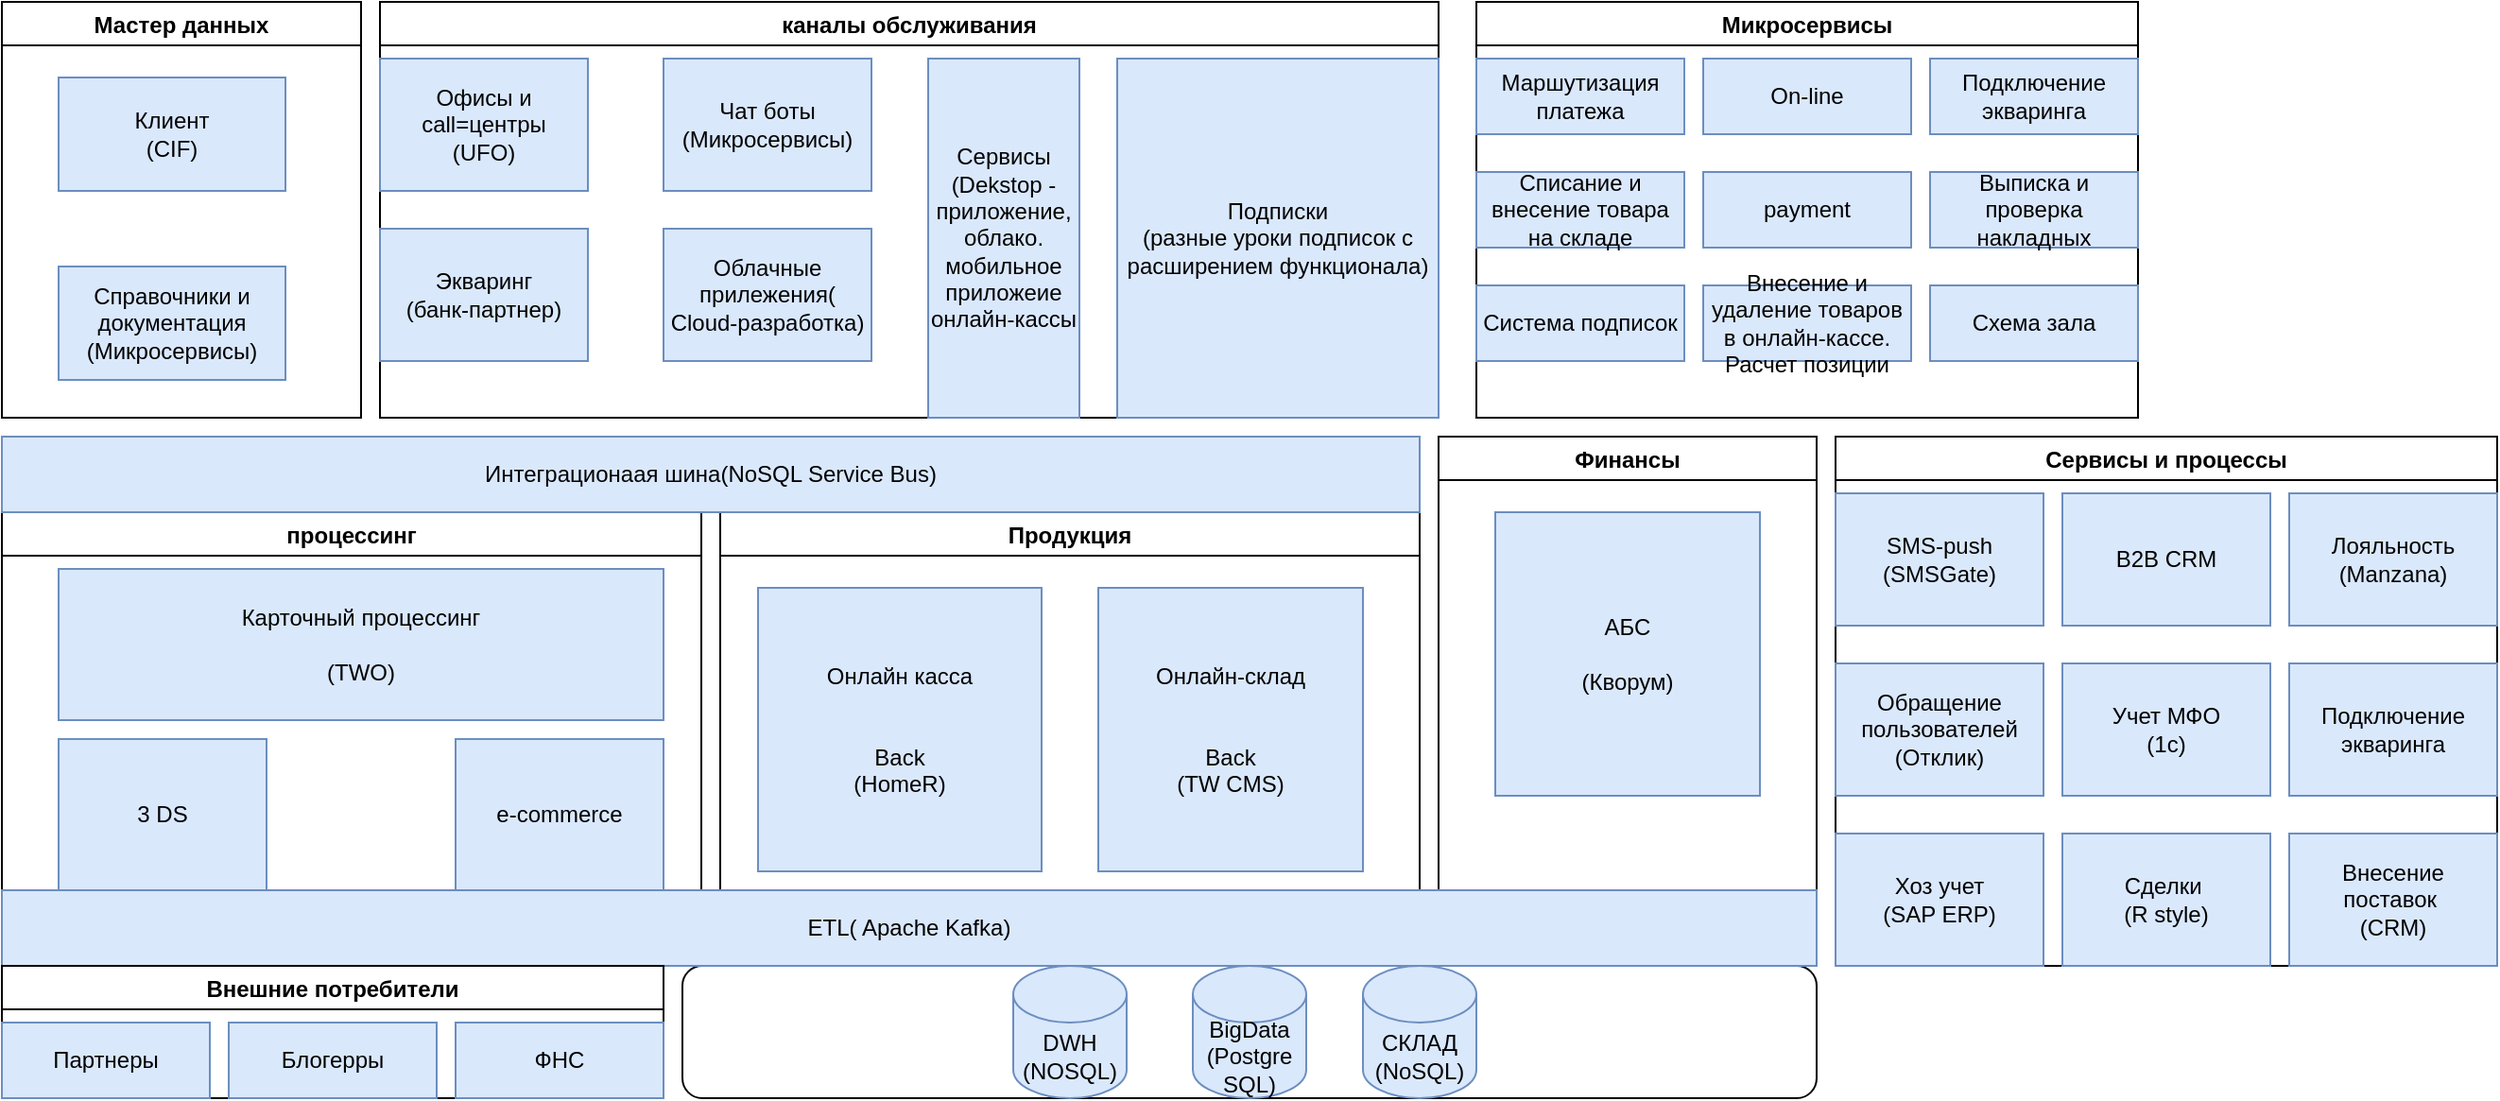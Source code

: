 <mxfile version="24.0.4" type="device">
  <diagram id="wFE0QG_FPsp0jaGvCLVb" name="Page-1">
    <mxGraphModel dx="2330" dy="893" grid="1" gridSize="10" guides="1" tooltips="1" connect="1" arrows="1" fold="1" page="1" pageScale="1" pageWidth="850" pageHeight="1100" math="0" shadow="0">
      <root>
        <mxCell id="0" />
        <mxCell id="1" parent="0" />
        <mxCell id="zBPbo1Esfqf1nifulLld-1" value="Продукция" style="swimlane;" vertex="1" parent="1">
          <mxGeometry x="20" y="570" width="370" height="200" as="geometry" />
        </mxCell>
        <mxCell id="zBPbo1Esfqf1nifulLld-8" value="Онлайн касса&lt;br&gt;&lt;br&gt;&lt;br&gt;Back&lt;br&gt;(HomeR)" style="rounded=0;whiteSpace=wrap;html=1;fillColor=#dae8fc;strokeColor=#6c8ebf;" vertex="1" parent="zBPbo1Esfqf1nifulLld-1">
          <mxGeometry x="20" y="40" width="150" height="150" as="geometry" />
        </mxCell>
        <mxCell id="zBPbo1Esfqf1nifulLld-9" value="Онлайн-склад&lt;br&gt;&lt;br&gt;&lt;br&gt;Back&lt;br&gt;(TW CMS)" style="rounded=0;whiteSpace=wrap;html=1;fillColor=#dae8fc;strokeColor=#6c8ebf;" vertex="1" parent="zBPbo1Esfqf1nifulLld-1">
          <mxGeometry x="200" y="40" width="140" height="150" as="geometry" />
        </mxCell>
        <mxCell id="zBPbo1Esfqf1nifulLld-11" value="Финансы" style="swimlane;" vertex="1" parent="1">
          <mxGeometry x="400" y="530" width="200" height="240" as="geometry" />
        </mxCell>
        <mxCell id="zBPbo1Esfqf1nifulLld-12" value="АБС&lt;br&gt;&lt;br&gt;(Кворум)" style="rounded=0;whiteSpace=wrap;html=1;fillColor=#dae8fc;strokeColor=#6c8ebf;" vertex="1" parent="zBPbo1Esfqf1nifulLld-11">
          <mxGeometry x="30" y="40" width="140" height="150" as="geometry" />
        </mxCell>
        <mxCell id="zBPbo1Esfqf1nifulLld-14" value="процессинг" style="swimlane;" vertex="1" parent="1">
          <mxGeometry x="-360" y="570" width="370" height="200" as="geometry" />
        </mxCell>
        <mxCell id="zBPbo1Esfqf1nifulLld-16" value="3 DS" style="rounded=0;whiteSpace=wrap;html=1;fillColor=#dae8fc;strokeColor=#6c8ebf;" vertex="1" parent="zBPbo1Esfqf1nifulLld-14">
          <mxGeometry x="30" y="120" width="110" height="80" as="geometry" />
        </mxCell>
        <mxCell id="zBPbo1Esfqf1nifulLld-17" value="Карточный процессинг&lt;br&gt;&lt;br&gt;(TWO)" style="rounded=0;whiteSpace=wrap;html=1;fillColor=#dae8fc;strokeColor=#6c8ebf;" vertex="1" parent="zBPbo1Esfqf1nifulLld-14">
          <mxGeometry x="30" y="30" width="320" height="80" as="geometry" />
        </mxCell>
        <mxCell id="zBPbo1Esfqf1nifulLld-18" value="e-commerce" style="rounded=0;whiteSpace=wrap;html=1;fillColor=#dae8fc;strokeColor=#6c8ebf;" vertex="1" parent="zBPbo1Esfqf1nifulLld-14">
          <mxGeometry x="240" y="120" width="110" height="80" as="geometry" />
        </mxCell>
        <mxCell id="zBPbo1Esfqf1nifulLld-20" value="каналы обслуживания" style="swimlane;" vertex="1" parent="1">
          <mxGeometry x="-160" y="300" width="560" height="220" as="geometry" />
        </mxCell>
        <mxCell id="zBPbo1Esfqf1nifulLld-26" value="Сервисы&lt;br&gt;(Dekstop - приложение,&lt;br&gt;облако.&lt;br&gt;мобильное приложеие онлайн-кассы" style="rounded=0;whiteSpace=wrap;html=1;fillColor=#dae8fc;strokeColor=#6c8ebf;direction=south;" vertex="1" parent="zBPbo1Esfqf1nifulLld-20">
          <mxGeometry x="290" y="30" width="80" height="190" as="geometry" />
        </mxCell>
        <mxCell id="zBPbo1Esfqf1nifulLld-27" value="Офисы и call=центры&lt;br&gt;(UFO)" style="rounded=0;whiteSpace=wrap;html=1;fillColor=#dae8fc;strokeColor=#6c8ebf;" vertex="1" parent="zBPbo1Esfqf1nifulLld-20">
          <mxGeometry y="30" width="110" height="70" as="geometry" />
        </mxCell>
        <mxCell id="zBPbo1Esfqf1nifulLld-28" value="Чат боты&lt;br&gt;(Микросервисы)" style="rounded=0;whiteSpace=wrap;html=1;fillColor=#dae8fc;strokeColor=#6c8ebf;" vertex="1" parent="zBPbo1Esfqf1nifulLld-20">
          <mxGeometry x="150" y="30" width="110" height="70" as="geometry" />
        </mxCell>
        <mxCell id="zBPbo1Esfqf1nifulLld-29" value="Экваринг&lt;br&gt;(банк-партнер)" style="rounded=0;whiteSpace=wrap;html=1;fillColor=#dae8fc;strokeColor=#6c8ebf;" vertex="1" parent="zBPbo1Esfqf1nifulLld-20">
          <mxGeometry y="120" width="110" height="70" as="geometry" />
        </mxCell>
        <mxCell id="zBPbo1Esfqf1nifulLld-30" value="Облачные прилежения(&lt;br&gt;Cloud-разработка)" style="rounded=0;whiteSpace=wrap;html=1;fillColor=#dae8fc;strokeColor=#6c8ebf;" vertex="1" parent="zBPbo1Esfqf1nifulLld-20">
          <mxGeometry x="150" y="120" width="110" height="70" as="geometry" />
        </mxCell>
        <mxCell id="zBPbo1Esfqf1nifulLld-31" value="Подписки&lt;br&gt;(разные уроки подписок с расширением функционала)" style="rounded=0;whiteSpace=wrap;html=1;fillColor=#dae8fc;strokeColor=#6c8ebf;direction=west;" vertex="1" parent="zBPbo1Esfqf1nifulLld-20">
          <mxGeometry x="390" y="30" width="170" height="190" as="geometry" />
        </mxCell>
        <mxCell id="zBPbo1Esfqf1nifulLld-32" value="Мастер данных" style="swimlane;" vertex="1" parent="1">
          <mxGeometry x="-360" y="300" width="190" height="220" as="geometry" />
        </mxCell>
        <mxCell id="zBPbo1Esfqf1nifulLld-35" value="Справочники и документация&lt;br&gt;(Микросервисы)" style="whiteSpace=wrap;html=1;fillColor=#dae8fc;strokeColor=#6c8ebf;" vertex="1" parent="zBPbo1Esfqf1nifulLld-32">
          <mxGeometry x="30" y="140" width="120" height="60" as="geometry" />
        </mxCell>
        <mxCell id="zBPbo1Esfqf1nifulLld-34" value="Клиент&lt;br&gt;(CIF)" style="whiteSpace=wrap;html=1;fillColor=#dae8fc;strokeColor=#6c8ebf;" vertex="1" parent="1">
          <mxGeometry x="-330" y="340" width="120" height="60" as="geometry" />
        </mxCell>
        <mxCell id="zBPbo1Esfqf1nifulLld-37" value="Сервисы и процессы" style="swimlane;" vertex="1" parent="1">
          <mxGeometry x="610" y="530" width="350" height="280" as="geometry" />
        </mxCell>
        <mxCell id="zBPbo1Esfqf1nifulLld-39" value="SMS-push&lt;br&gt;(SMSGate)" style="rounded=0;whiteSpace=wrap;html=1;fillColor=#dae8fc;strokeColor=#6c8ebf;" vertex="1" parent="zBPbo1Esfqf1nifulLld-37">
          <mxGeometry y="30" width="110" height="70" as="geometry" />
        </mxCell>
        <mxCell id="zBPbo1Esfqf1nifulLld-40" value="B2B CRM" style="rounded=0;whiteSpace=wrap;html=1;fillColor=#dae8fc;strokeColor=#6c8ebf;" vertex="1" parent="zBPbo1Esfqf1nifulLld-37">
          <mxGeometry x="120" y="30" width="110" height="70" as="geometry" />
        </mxCell>
        <mxCell id="zBPbo1Esfqf1nifulLld-41" value="Обращение пользователей&lt;br&gt;(Отклик)" style="rounded=0;whiteSpace=wrap;html=1;fillColor=#dae8fc;strokeColor=#6c8ebf;" vertex="1" parent="zBPbo1Esfqf1nifulLld-37">
          <mxGeometry y="120" width="110" height="70" as="geometry" />
        </mxCell>
        <mxCell id="zBPbo1Esfqf1nifulLld-42" value="Учет МФО&lt;br&gt;(1с)" style="rounded=0;whiteSpace=wrap;html=1;fillColor=#dae8fc;strokeColor=#6c8ebf;" vertex="1" parent="zBPbo1Esfqf1nifulLld-37">
          <mxGeometry x="120" y="120" width="110" height="70" as="geometry" />
        </mxCell>
        <mxCell id="zBPbo1Esfqf1nifulLld-44" value="Лояльность&lt;br&gt;(Manzana)" style="rounded=0;whiteSpace=wrap;html=1;fillColor=#dae8fc;strokeColor=#6c8ebf;" vertex="1" parent="zBPbo1Esfqf1nifulLld-37">
          <mxGeometry x="240" y="30" width="110" height="70" as="geometry" />
        </mxCell>
        <mxCell id="zBPbo1Esfqf1nifulLld-45" value="Подключение экваринга" style="rounded=0;whiteSpace=wrap;html=1;fillColor=#dae8fc;strokeColor=#6c8ebf;" vertex="1" parent="zBPbo1Esfqf1nifulLld-37">
          <mxGeometry x="240" y="120" width="110" height="70" as="geometry" />
        </mxCell>
        <mxCell id="zBPbo1Esfqf1nifulLld-46" value="Хоз учет&lt;br&gt;(SAP ERP)" style="rounded=0;whiteSpace=wrap;html=1;fillColor=#dae8fc;strokeColor=#6c8ebf;" vertex="1" parent="zBPbo1Esfqf1nifulLld-37">
          <mxGeometry y="210" width="110" height="70" as="geometry" />
        </mxCell>
        <mxCell id="zBPbo1Esfqf1nifulLld-55" value="Сделки&amp;nbsp;&lt;br&gt;(R style)" style="rounded=0;whiteSpace=wrap;html=1;fillColor=#dae8fc;strokeColor=#6c8ebf;" vertex="1" parent="zBPbo1Esfqf1nifulLld-37">
          <mxGeometry x="120" y="210" width="110" height="70" as="geometry" />
        </mxCell>
        <mxCell id="zBPbo1Esfqf1nifulLld-56" value="Внесение поставок&amp;nbsp;&lt;br&gt;(CRM)" style="rounded=0;whiteSpace=wrap;html=1;fillColor=#dae8fc;strokeColor=#6c8ebf;" vertex="1" parent="zBPbo1Esfqf1nifulLld-37">
          <mxGeometry x="240" y="210" width="110" height="70" as="geometry" />
        </mxCell>
        <mxCell id="zBPbo1Esfqf1nifulLld-57" value="" style="rounded=1;whiteSpace=wrap;html=1;" vertex="1" parent="1">
          <mxGeometry y="810" width="600" height="70" as="geometry" />
        </mxCell>
        <mxCell id="zBPbo1Esfqf1nifulLld-58" value="DWH&lt;br&gt;(NOSQL)" style="shape=cylinder3;whiteSpace=wrap;html=1;boundedLbl=1;backgroundOutline=1;size=15;fillColor=#dae8fc;strokeColor=#6c8ebf;" vertex="1" parent="1">
          <mxGeometry x="175" y="810" width="60" height="70" as="geometry" />
        </mxCell>
        <mxCell id="zBPbo1Esfqf1nifulLld-59" value="BigData&lt;br&gt;(Postgre&lt;br&gt;SQL)" style="shape=cylinder3;whiteSpace=wrap;html=1;boundedLbl=1;backgroundOutline=1;size=15;fillColor=#dae8fc;strokeColor=#6c8ebf;" vertex="1" parent="1">
          <mxGeometry x="270" y="810" width="60" height="70" as="geometry" />
        </mxCell>
        <mxCell id="zBPbo1Esfqf1nifulLld-60" value="СКЛАД&lt;br&gt;(NoSQL)" style="shape=cylinder3;whiteSpace=wrap;html=1;boundedLbl=1;backgroundOutline=1;size=15;fillColor=#dae8fc;strokeColor=#6c8ebf;" vertex="1" parent="1">
          <mxGeometry x="360" y="810" width="60" height="70" as="geometry" />
        </mxCell>
        <mxCell id="zBPbo1Esfqf1nifulLld-61" value="Микросервисы" style="swimlane;" vertex="1" parent="1">
          <mxGeometry x="420" y="300" width="350" height="220" as="geometry" />
        </mxCell>
        <mxCell id="zBPbo1Esfqf1nifulLld-64" value="Маршутизация платежа" style="rounded=0;whiteSpace=wrap;html=1;fillColor=#dae8fc;strokeColor=#6c8ebf;" vertex="1" parent="zBPbo1Esfqf1nifulLld-61">
          <mxGeometry y="30" width="110" height="40" as="geometry" />
        </mxCell>
        <mxCell id="zBPbo1Esfqf1nifulLld-65" value="On-line" style="rounded=0;whiteSpace=wrap;html=1;fillColor=#dae8fc;strokeColor=#6c8ebf;" vertex="1" parent="zBPbo1Esfqf1nifulLld-61">
          <mxGeometry x="120" y="30" width="110" height="40" as="geometry" />
        </mxCell>
        <mxCell id="zBPbo1Esfqf1nifulLld-67" value="Подключение экваринга" style="rounded=0;whiteSpace=wrap;html=1;fillColor=#dae8fc;strokeColor=#6c8ebf;" vertex="1" parent="zBPbo1Esfqf1nifulLld-61">
          <mxGeometry x="240" y="30" width="110" height="40" as="geometry" />
        </mxCell>
        <mxCell id="zBPbo1Esfqf1nifulLld-71" value="payment" style="rounded=0;whiteSpace=wrap;html=1;fillColor=#dae8fc;strokeColor=#6c8ebf;" vertex="1" parent="zBPbo1Esfqf1nifulLld-61">
          <mxGeometry x="120" y="90" width="110" height="40" as="geometry" />
        </mxCell>
        <mxCell id="zBPbo1Esfqf1nifulLld-72" value="Списание и внесение товара&lt;br&gt;на складе" style="rounded=0;whiteSpace=wrap;html=1;fillColor=#dae8fc;strokeColor=#6c8ebf;" vertex="1" parent="zBPbo1Esfqf1nifulLld-61">
          <mxGeometry y="90" width="110" height="40" as="geometry" />
        </mxCell>
        <mxCell id="zBPbo1Esfqf1nifulLld-73" value="Выписка и проверка накладных" style="rounded=0;whiteSpace=wrap;html=1;fillColor=#dae8fc;strokeColor=#6c8ebf;" vertex="1" parent="zBPbo1Esfqf1nifulLld-61">
          <mxGeometry x="240" y="90" width="110" height="40" as="geometry" />
        </mxCell>
        <mxCell id="zBPbo1Esfqf1nifulLld-74" value="Система подписок" style="rounded=0;whiteSpace=wrap;html=1;fillColor=#dae8fc;strokeColor=#6c8ebf;" vertex="1" parent="zBPbo1Esfqf1nifulLld-61">
          <mxGeometry y="150" width="110" height="40" as="geometry" />
        </mxCell>
        <mxCell id="zBPbo1Esfqf1nifulLld-75" value="Внесение и удаление товаров в онлайн-кассе. Расчет позиции" style="rounded=0;whiteSpace=wrap;html=1;fillColor=#dae8fc;strokeColor=#6c8ebf;" vertex="1" parent="zBPbo1Esfqf1nifulLld-61">
          <mxGeometry x="120" y="150" width="110" height="40" as="geometry" />
        </mxCell>
        <mxCell id="zBPbo1Esfqf1nifulLld-76" value="Схема зала" style="rounded=0;whiteSpace=wrap;html=1;fillColor=#dae8fc;strokeColor=#6c8ebf;" vertex="1" parent="zBPbo1Esfqf1nifulLld-61">
          <mxGeometry x="240" y="150" width="110" height="40" as="geometry" />
        </mxCell>
        <mxCell id="zBPbo1Esfqf1nifulLld-77" value="Интеграционаая шина(NoSQL Service Bus)" style="rounded=0;whiteSpace=wrap;html=1;fillColor=#dae8fc;strokeColor=#6c8ebf;" vertex="1" parent="1">
          <mxGeometry x="-360" y="530" width="750" height="40" as="geometry" />
        </mxCell>
        <mxCell id="zBPbo1Esfqf1nifulLld-78" value="ETL( Apache Kafka)" style="rounded=0;whiteSpace=wrap;html=1;fillColor=#dae8fc;strokeColor=#6c8ebf;" vertex="1" parent="1">
          <mxGeometry x="-360" y="770" width="960" height="40" as="geometry" />
        </mxCell>
        <mxCell id="zBPbo1Esfqf1nifulLld-79" value="Внешние потребители" style="swimlane;" vertex="1" parent="1">
          <mxGeometry x="-360" y="810" width="350" height="70" as="geometry" />
        </mxCell>
        <mxCell id="zBPbo1Esfqf1nifulLld-80" value="Партнеры" style="rounded=0;whiteSpace=wrap;html=1;fillColor=#dae8fc;strokeColor=#6c8ebf;" vertex="1" parent="zBPbo1Esfqf1nifulLld-79">
          <mxGeometry y="30" width="110" height="40" as="geometry" />
        </mxCell>
        <mxCell id="zBPbo1Esfqf1nifulLld-81" value="Блогерры" style="rounded=0;whiteSpace=wrap;html=1;fillColor=#dae8fc;strokeColor=#6c8ebf;" vertex="1" parent="zBPbo1Esfqf1nifulLld-79">
          <mxGeometry x="120" y="30" width="110" height="40" as="geometry" />
        </mxCell>
        <mxCell id="zBPbo1Esfqf1nifulLld-82" value="ФНС" style="rounded=0;whiteSpace=wrap;html=1;fillColor=#dae8fc;strokeColor=#6c8ebf;" vertex="1" parent="zBPbo1Esfqf1nifulLld-79">
          <mxGeometry x="240" y="30" width="110" height="40" as="geometry" />
        </mxCell>
      </root>
    </mxGraphModel>
  </diagram>
</mxfile>
